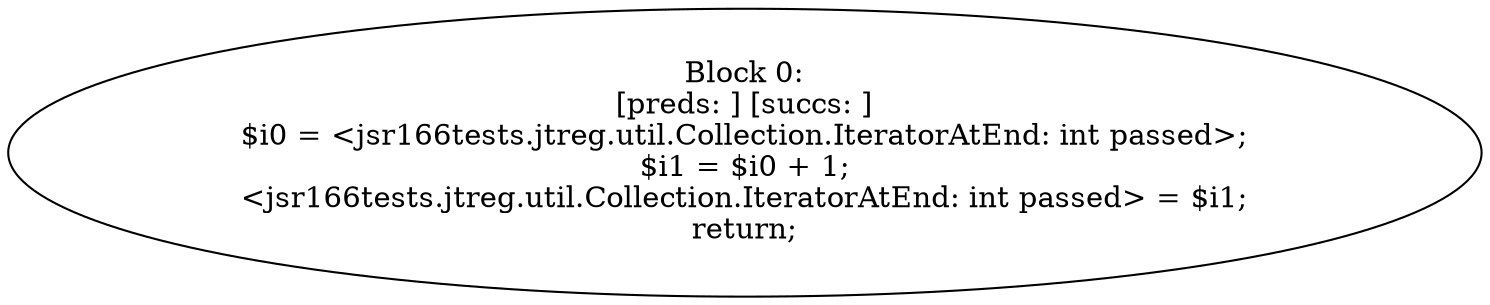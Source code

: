 digraph "unitGraph" {
    "Block 0:
[preds: ] [succs: ]
$i0 = <jsr166tests.jtreg.util.Collection.IteratorAtEnd: int passed>;
$i1 = $i0 + 1;
<jsr166tests.jtreg.util.Collection.IteratorAtEnd: int passed> = $i1;
return;
"
}
